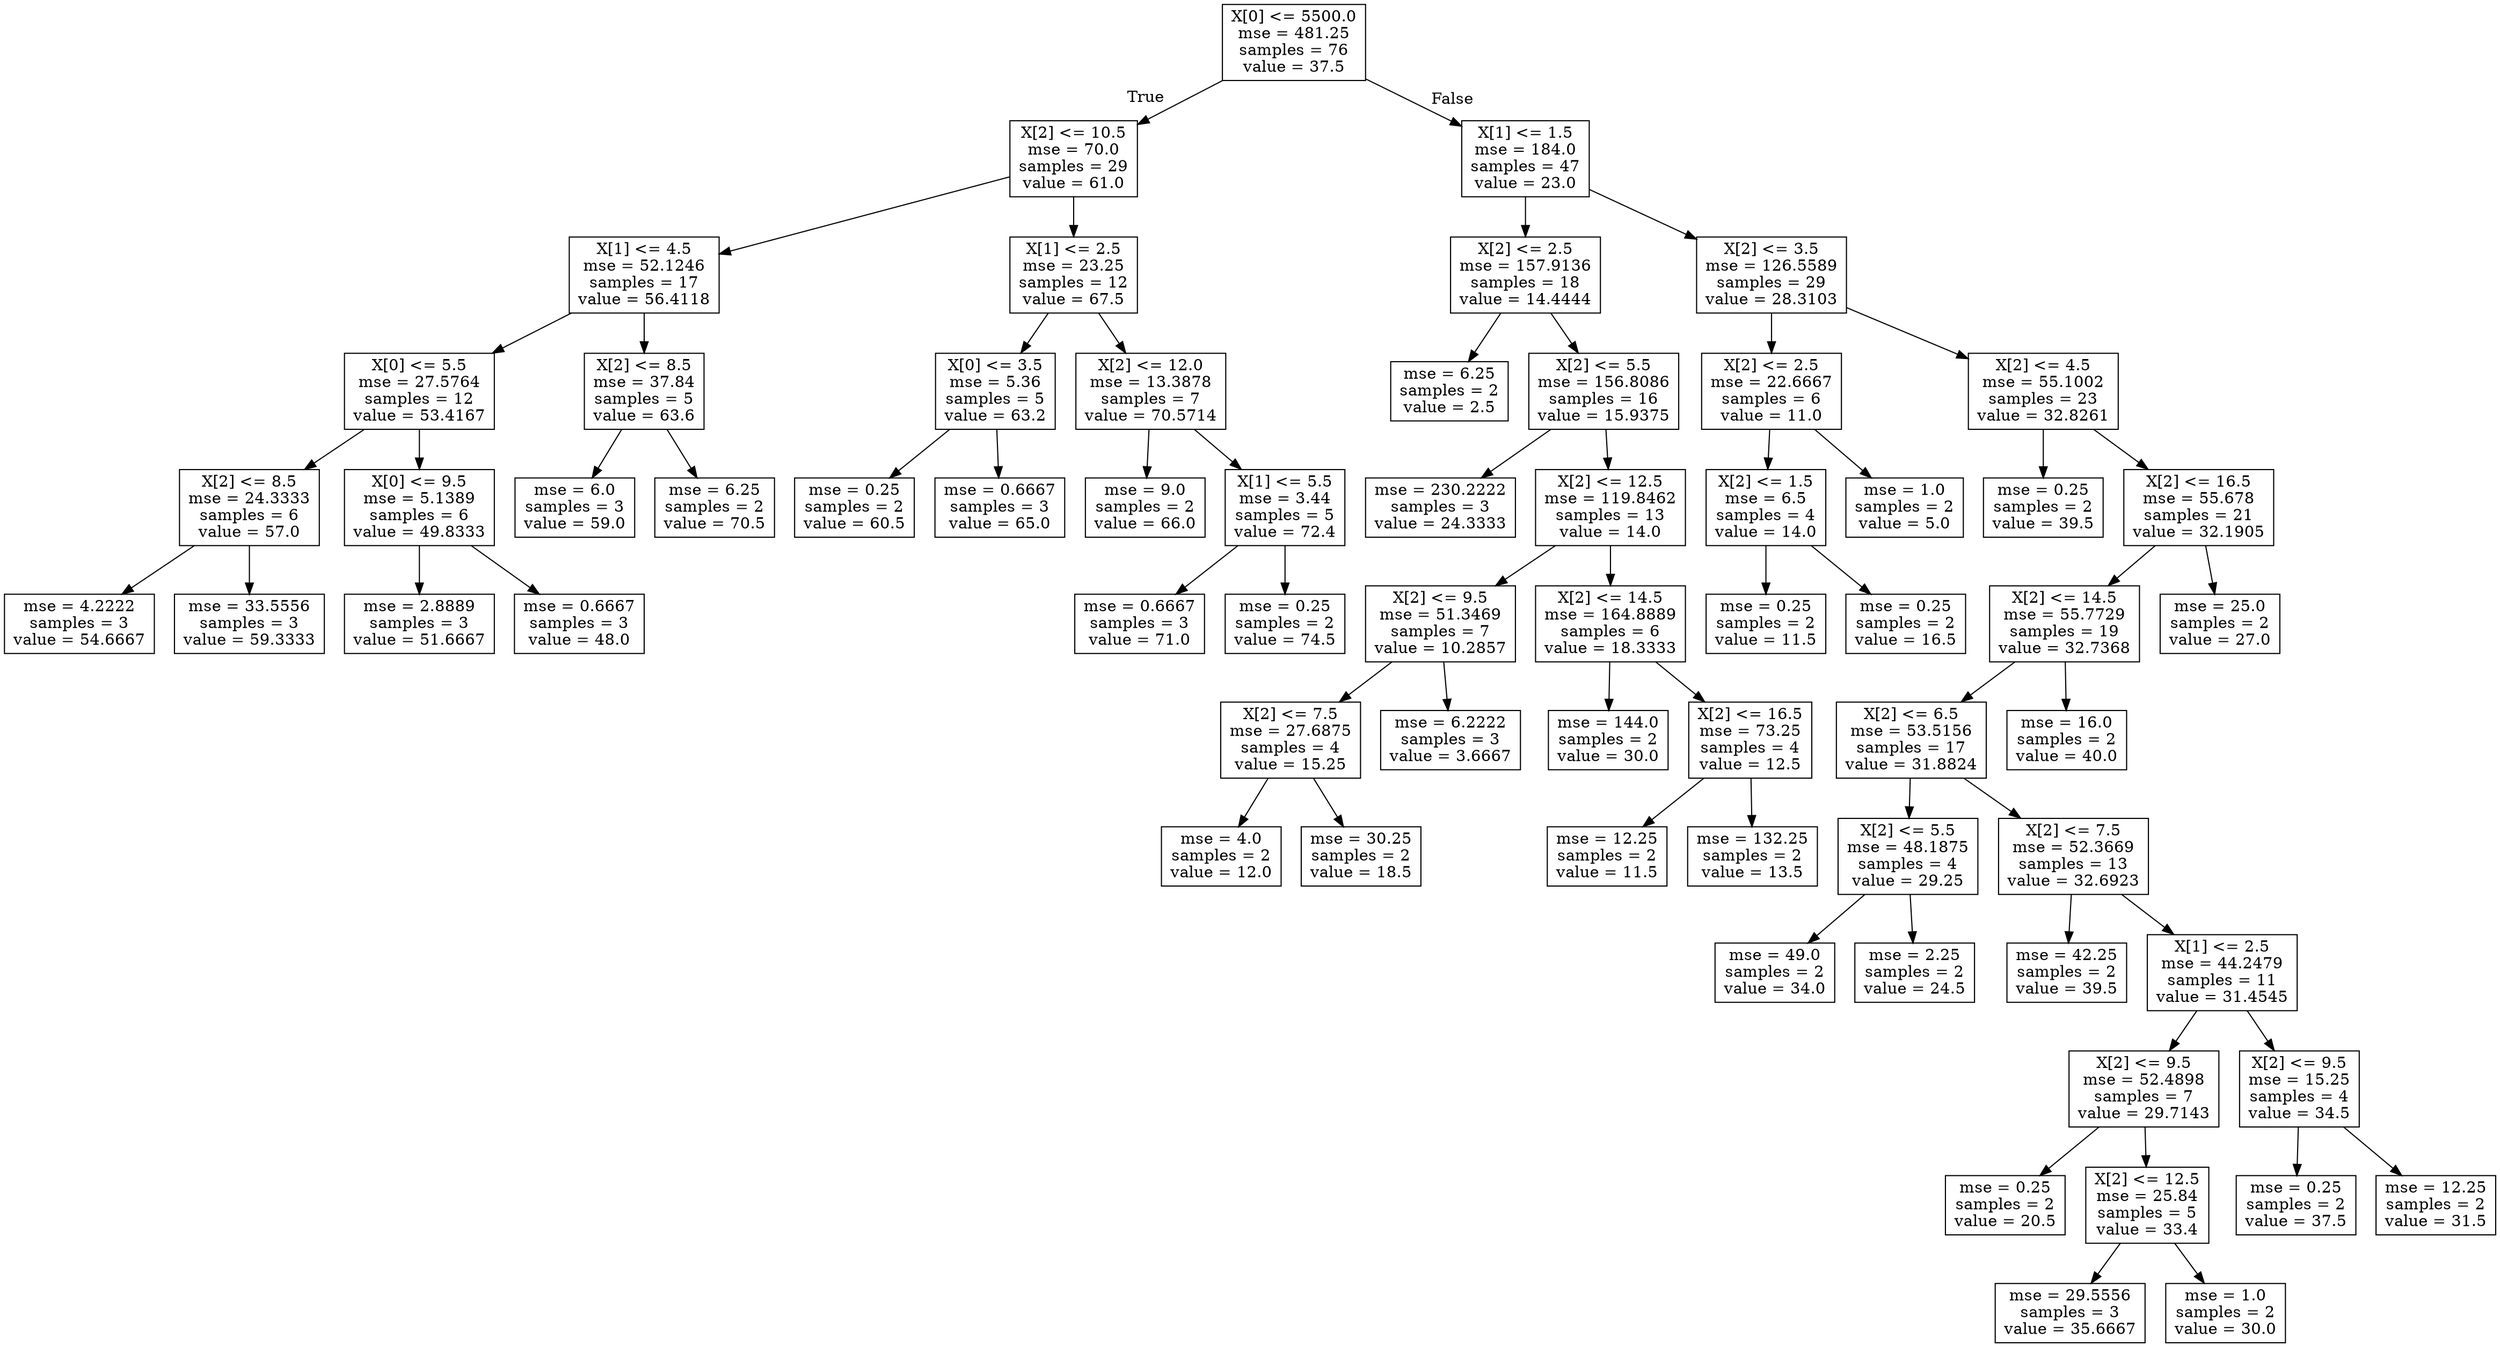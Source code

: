 digraph Tree {
node [shape=box] ;
0 [label="X[0] <= 5500.0\nmse = 481.25\nsamples = 76\nvalue = 37.5"] ;
1 [label="X[2] <= 10.5\nmse = 70.0\nsamples = 29\nvalue = 61.0"] ;
0 -> 1 [labeldistance=2.5, labelangle=45, headlabel="True"] ;
2 [label="X[1] <= 4.5\nmse = 52.1246\nsamples = 17\nvalue = 56.4118"] ;
1 -> 2 ;
3 [label="X[0] <= 5.5\nmse = 27.5764\nsamples = 12\nvalue = 53.4167"] ;
2 -> 3 ;
4 [label="X[2] <= 8.5\nmse = 24.3333\nsamples = 6\nvalue = 57.0"] ;
3 -> 4 ;
5 [label="mse = 4.2222\nsamples = 3\nvalue = 54.6667"] ;
4 -> 5 ;
6 [label="mse = 33.5556\nsamples = 3\nvalue = 59.3333"] ;
4 -> 6 ;
7 [label="X[0] <= 9.5\nmse = 5.1389\nsamples = 6\nvalue = 49.8333"] ;
3 -> 7 ;
8 [label="mse = 2.8889\nsamples = 3\nvalue = 51.6667"] ;
7 -> 8 ;
9 [label="mse = 0.6667\nsamples = 3\nvalue = 48.0"] ;
7 -> 9 ;
10 [label="X[2] <= 8.5\nmse = 37.84\nsamples = 5\nvalue = 63.6"] ;
2 -> 10 ;
11 [label="mse = 6.0\nsamples = 3\nvalue = 59.0"] ;
10 -> 11 ;
12 [label="mse = 6.25\nsamples = 2\nvalue = 70.5"] ;
10 -> 12 ;
13 [label="X[1] <= 2.5\nmse = 23.25\nsamples = 12\nvalue = 67.5"] ;
1 -> 13 ;
14 [label="X[0] <= 3.5\nmse = 5.36\nsamples = 5\nvalue = 63.2"] ;
13 -> 14 ;
15 [label="mse = 0.25\nsamples = 2\nvalue = 60.5"] ;
14 -> 15 ;
16 [label="mse = 0.6667\nsamples = 3\nvalue = 65.0"] ;
14 -> 16 ;
17 [label="X[2] <= 12.0\nmse = 13.3878\nsamples = 7\nvalue = 70.5714"] ;
13 -> 17 ;
18 [label="mse = 9.0\nsamples = 2\nvalue = 66.0"] ;
17 -> 18 ;
19 [label="X[1] <= 5.5\nmse = 3.44\nsamples = 5\nvalue = 72.4"] ;
17 -> 19 ;
20 [label="mse = 0.6667\nsamples = 3\nvalue = 71.0"] ;
19 -> 20 ;
21 [label="mse = 0.25\nsamples = 2\nvalue = 74.5"] ;
19 -> 21 ;
22 [label="X[1] <= 1.5\nmse = 184.0\nsamples = 47\nvalue = 23.0"] ;
0 -> 22 [labeldistance=2.5, labelangle=-45, headlabel="False"] ;
23 [label="X[2] <= 2.5\nmse = 157.9136\nsamples = 18\nvalue = 14.4444"] ;
22 -> 23 ;
24 [label="mse = 6.25\nsamples = 2\nvalue = 2.5"] ;
23 -> 24 ;
25 [label="X[2] <= 5.5\nmse = 156.8086\nsamples = 16\nvalue = 15.9375"] ;
23 -> 25 ;
26 [label="mse = 230.2222\nsamples = 3\nvalue = 24.3333"] ;
25 -> 26 ;
27 [label="X[2] <= 12.5\nmse = 119.8462\nsamples = 13\nvalue = 14.0"] ;
25 -> 27 ;
28 [label="X[2] <= 9.5\nmse = 51.3469\nsamples = 7\nvalue = 10.2857"] ;
27 -> 28 ;
29 [label="X[2] <= 7.5\nmse = 27.6875\nsamples = 4\nvalue = 15.25"] ;
28 -> 29 ;
30 [label="mse = 4.0\nsamples = 2\nvalue = 12.0"] ;
29 -> 30 ;
31 [label="mse = 30.25\nsamples = 2\nvalue = 18.5"] ;
29 -> 31 ;
32 [label="mse = 6.2222\nsamples = 3\nvalue = 3.6667"] ;
28 -> 32 ;
33 [label="X[2] <= 14.5\nmse = 164.8889\nsamples = 6\nvalue = 18.3333"] ;
27 -> 33 ;
34 [label="mse = 144.0\nsamples = 2\nvalue = 30.0"] ;
33 -> 34 ;
35 [label="X[2] <= 16.5\nmse = 73.25\nsamples = 4\nvalue = 12.5"] ;
33 -> 35 ;
36 [label="mse = 12.25\nsamples = 2\nvalue = 11.5"] ;
35 -> 36 ;
37 [label="mse = 132.25\nsamples = 2\nvalue = 13.5"] ;
35 -> 37 ;
38 [label="X[2] <= 3.5\nmse = 126.5589\nsamples = 29\nvalue = 28.3103"] ;
22 -> 38 ;
39 [label="X[2] <= 2.5\nmse = 22.6667\nsamples = 6\nvalue = 11.0"] ;
38 -> 39 ;
40 [label="X[2] <= 1.5\nmse = 6.5\nsamples = 4\nvalue = 14.0"] ;
39 -> 40 ;
41 [label="mse = 0.25\nsamples = 2\nvalue = 11.5"] ;
40 -> 41 ;
42 [label="mse = 0.25\nsamples = 2\nvalue = 16.5"] ;
40 -> 42 ;
43 [label="mse = 1.0\nsamples = 2\nvalue = 5.0"] ;
39 -> 43 ;
44 [label="X[2] <= 4.5\nmse = 55.1002\nsamples = 23\nvalue = 32.8261"] ;
38 -> 44 ;
45 [label="mse = 0.25\nsamples = 2\nvalue = 39.5"] ;
44 -> 45 ;
46 [label="X[2] <= 16.5\nmse = 55.678\nsamples = 21\nvalue = 32.1905"] ;
44 -> 46 ;
47 [label="X[2] <= 14.5\nmse = 55.7729\nsamples = 19\nvalue = 32.7368"] ;
46 -> 47 ;
48 [label="X[2] <= 6.5\nmse = 53.5156\nsamples = 17\nvalue = 31.8824"] ;
47 -> 48 ;
49 [label="X[2] <= 5.5\nmse = 48.1875\nsamples = 4\nvalue = 29.25"] ;
48 -> 49 ;
50 [label="mse = 49.0\nsamples = 2\nvalue = 34.0"] ;
49 -> 50 ;
51 [label="mse = 2.25\nsamples = 2\nvalue = 24.5"] ;
49 -> 51 ;
52 [label="X[2] <= 7.5\nmse = 52.3669\nsamples = 13\nvalue = 32.6923"] ;
48 -> 52 ;
53 [label="mse = 42.25\nsamples = 2\nvalue = 39.5"] ;
52 -> 53 ;
54 [label="X[1] <= 2.5\nmse = 44.2479\nsamples = 11\nvalue = 31.4545"] ;
52 -> 54 ;
55 [label="X[2] <= 9.5\nmse = 52.4898\nsamples = 7\nvalue = 29.7143"] ;
54 -> 55 ;
56 [label="mse = 0.25\nsamples = 2\nvalue = 20.5"] ;
55 -> 56 ;
57 [label="X[2] <= 12.5\nmse = 25.84\nsamples = 5\nvalue = 33.4"] ;
55 -> 57 ;
58 [label="mse = 29.5556\nsamples = 3\nvalue = 35.6667"] ;
57 -> 58 ;
59 [label="mse = 1.0\nsamples = 2\nvalue = 30.0"] ;
57 -> 59 ;
60 [label="X[2] <= 9.5\nmse = 15.25\nsamples = 4\nvalue = 34.5"] ;
54 -> 60 ;
61 [label="mse = 0.25\nsamples = 2\nvalue = 37.5"] ;
60 -> 61 ;
62 [label="mse = 12.25\nsamples = 2\nvalue = 31.5"] ;
60 -> 62 ;
63 [label="mse = 16.0\nsamples = 2\nvalue = 40.0"] ;
47 -> 63 ;
64 [label="mse = 25.0\nsamples = 2\nvalue = 27.0"] ;
46 -> 64 ;
}